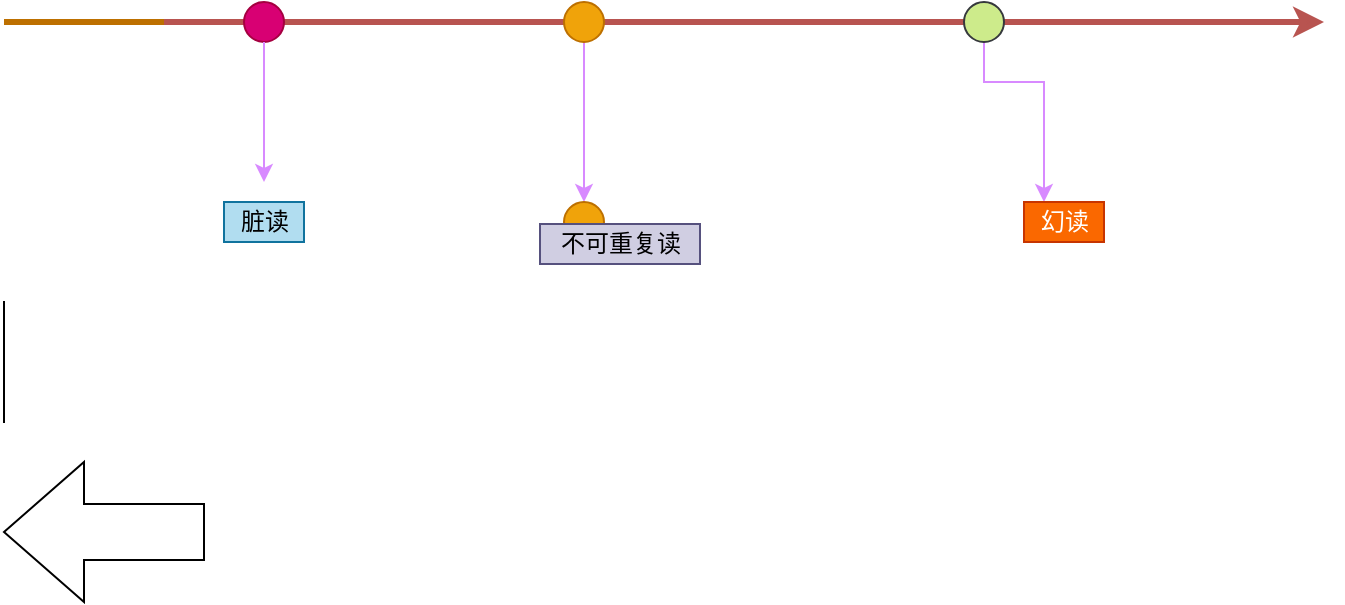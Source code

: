 <mxfile version="12.5.8" type="device"><diagram id="R7hiMh3QqcXwwuuEPRp9" name="Page-1"><mxGraphModel dx="914" dy="545" grid="1" gridSize="10" guides="1" tooltips="1" connect="1" arrows="1" fold="1" page="1" pageScale="1" pageWidth="827" pageHeight="1169" math="0" shadow="0"><root><mxCell id="0"/><mxCell id="1" parent="0"/><mxCell id="6kj2h5b5e-VsVv-tLuEm-6" value="" style="endArrow=none;html=1;strokeWidth=3;fillColor=#f8cecc;strokeColor=#b85450;" edge="1" parent="1"><mxGeometry width="50" height="50" relative="1" as="geometry"><mxPoint x="160" y="320" as="sourcePoint"/><mxPoint x="720" y="320" as="targetPoint"/></mxGeometry></mxCell><mxCell id="6kj2h5b5e-VsVv-tLuEm-7" value="" style="endArrow=classic;html=1;strokeWidth=3;fillColor=#f8cecc;strokeColor=#b85450;" edge="1" parent="1"><mxGeometry width="50" height="50" relative="1" as="geometry"><mxPoint x="670" y="320" as="sourcePoint"/><mxPoint x="740" y="320" as="targetPoint"/></mxGeometry></mxCell><mxCell id="6kj2h5b5e-VsVv-tLuEm-8" value="" style="ellipse;whiteSpace=wrap;html=1;aspect=fixed;fillColor=#d80073;strokeColor=#A50040;fontColor=#ffffff;" vertex="1" parent="1"><mxGeometry x="200" y="310" width="20" height="20" as="geometry"/></mxCell><mxCell id="6kj2h5b5e-VsVv-tLuEm-27" value="" style="edgeStyle=orthogonalEdgeStyle;rounded=0;orthogonalLoop=1;jettySize=auto;html=1;strokeColor=#D88AFF;strokeWidth=1;" edge="1" parent="1" source="6kj2h5b5e-VsVv-tLuEm-12" target="6kj2h5b5e-VsVv-tLuEm-26"><mxGeometry relative="1" as="geometry"/></mxCell><mxCell id="6kj2h5b5e-VsVv-tLuEm-12" value="" style="ellipse;whiteSpace=wrap;html=1;aspect=fixed;fillColor=#f0a30a;strokeColor=#BD7000;fontColor=#ffffff;" vertex="1" parent="1"><mxGeometry x="360" y="310" width="20" height="20" as="geometry"/></mxCell><mxCell id="6kj2h5b5e-VsVv-tLuEm-26" value="" style="ellipse;whiteSpace=wrap;html=1;aspect=fixed;fillColor=#f0a30a;strokeColor=#BD7000;fontColor=#ffffff;" vertex="1" parent="1"><mxGeometry x="360" y="410" width="20" height="20" as="geometry"/></mxCell><mxCell id="6kj2h5b5e-VsVv-tLuEm-29" value="" style="edgeStyle=orthogonalEdgeStyle;rounded=0;orthogonalLoop=1;jettySize=auto;html=1;strokeColor=#D88AFF;strokeWidth=1;" edge="1" parent="1" source="6kj2h5b5e-VsVv-tLuEm-13" target="6kj2h5b5e-VsVv-tLuEm-21"><mxGeometry relative="1" as="geometry"><mxPoint x="530" y="500" as="targetPoint"/><Array as="points"><mxPoint x="570" y="350"/><mxPoint x="600" y="350"/></Array></mxGeometry></mxCell><mxCell id="6kj2h5b5e-VsVv-tLuEm-13" value="" style="ellipse;whiteSpace=wrap;html=1;aspect=fixed;fillColor=#cdeb8b;strokeColor=#36393d;" vertex="1" parent="1"><mxGeometry x="560" y="310" width="20" height="20" as="geometry"/></mxCell><mxCell id="6kj2h5b5e-VsVv-tLuEm-18" value="" style="endArrow=none;html=1;strokeWidth=3;fillColor=#f0a30a;strokeColor=#BD7000;" edge="1" parent="1"><mxGeometry width="50" height="50" relative="1" as="geometry"><mxPoint x="80" y="320" as="sourcePoint"/><mxPoint x="160" y="320" as="targetPoint"/></mxGeometry></mxCell><mxCell id="6kj2h5b5e-VsVv-tLuEm-21" value="幻读" style="text;html=1;align=center;verticalAlign=middle;resizable=0;points=[];autosize=1;fillColor=#fa6800;strokeColor=#C73500;fontColor=#ffffff;" vertex="1" parent="1"><mxGeometry x="590" y="410" width="40" height="20" as="geometry"/></mxCell><mxCell id="6kj2h5b5e-VsVv-tLuEm-22" value="不可重复读" style="text;html=1;align=center;verticalAlign=middle;resizable=0;points=[];autosize=1;fillColor=#d0cee2;strokeColor=#56517e;" vertex="1" parent="1"><mxGeometry x="348" y="421" width="80" height="20" as="geometry"/></mxCell><mxCell id="6kj2h5b5e-VsVv-tLuEm-23" value="脏读" style="text;html=1;align=center;verticalAlign=middle;resizable=0;points=[];autosize=1;fillColor=#b1ddf0;strokeColor=#10739e;" vertex="1" parent="1"><mxGeometry x="190" y="410" width="40" height="20" as="geometry"/></mxCell><mxCell id="6kj2h5b5e-VsVv-tLuEm-25" value="" style="endArrow=classic;html=1;strokeColor=#D88AFF;strokeWidth=1;exitX=0.5;exitY=1;exitDx=0;exitDy=0;" edge="1" parent="1" source="6kj2h5b5e-VsVv-tLuEm-8"><mxGeometry width="50" height="50" relative="1" as="geometry"><mxPoint x="180" y="530" as="sourcePoint"/><mxPoint x="210" y="400" as="targetPoint"/></mxGeometry></mxCell><mxCell id="6kj2h5b5e-VsVv-tLuEm-30" value="" style="shape=partialRectangle;whiteSpace=wrap;html=1;right=0;top=0;bottom=0;fillColor=none;routingCenterX=-0.5;" vertex="1" parent="1"><mxGeometry x="80" y="460" width="120" height="60" as="geometry"/></mxCell><mxCell id="6kj2h5b5e-VsVv-tLuEm-31" value="" style="html=1;shadow=0;dashed=0;align=center;verticalAlign=middle;shape=mxgraph.arrows2.arrow;dy=0.6;dx=40;flipH=1;notch=0;" vertex="1" parent="1"><mxGeometry x="80" y="540" width="100" height="70" as="geometry"/></mxCell></root></mxGraphModel></diagram></mxfile>